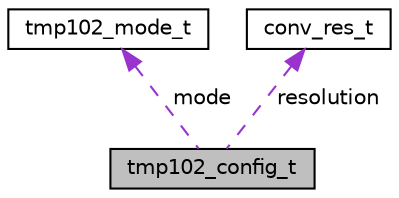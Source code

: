 digraph "tmp102_config_t"
{
  edge [fontname="Helvetica",fontsize="10",labelfontname="Helvetica",labelfontsize="10"];
  node [fontname="Helvetica",fontsize="10",shape=record];
  Node1 [label="tmp102_config_t",height=0.2,width=0.4,color="black", fillcolor="grey75", style="filled", fontcolor="black"];
  Node2 -> Node1 [dir="back",color="darkorchid3",fontsize="10",style="dashed",label=" mode" ];
  Node2 [label="tmp102_mode_t",height=0.2,width=0.4,color="black", fillcolor="white", style="filled",URL="$structtmp102__mode__t.html"];
  Node3 -> Node1 [dir="back",color="darkorchid3",fontsize="10",style="dashed",label=" resolution" ];
  Node3 [label="conv_res_t",height=0.2,width=0.4,color="black", fillcolor="white", style="filled",URL="$structconv__res__t.html"];
}
